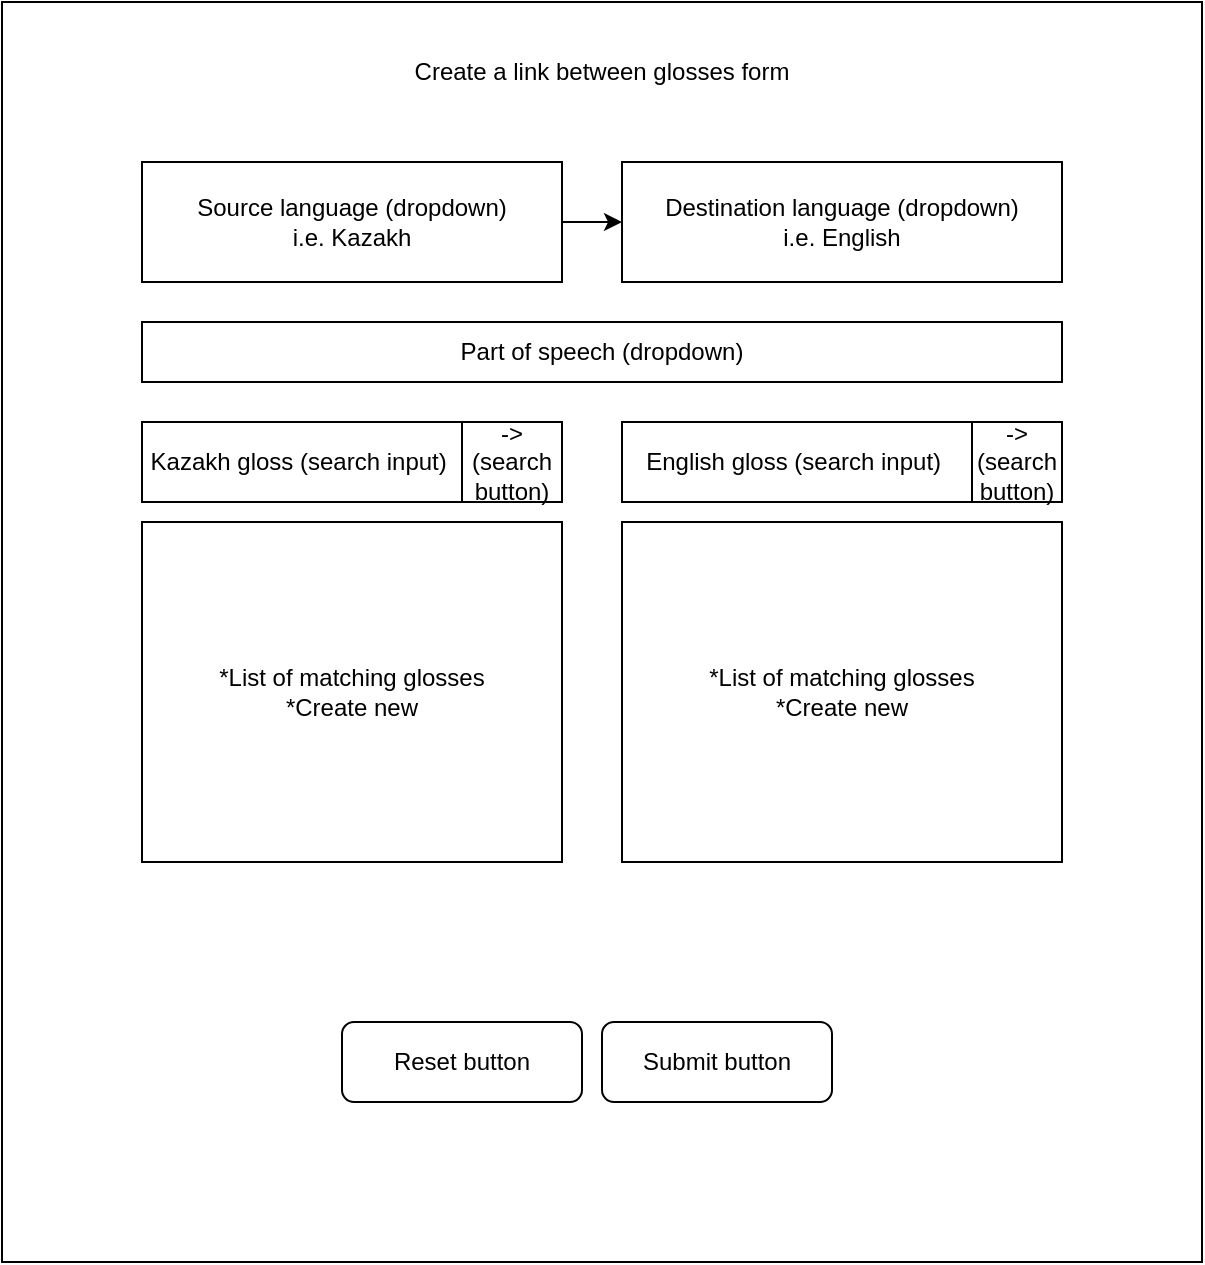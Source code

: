 <mxfile version="24.4.13" type="github">
  <diagram name="Page-1" id="1o-h2F8mf7DfPaxXtpJX">
    <mxGraphModel dx="1242" dy="827" grid="1" gridSize="10" guides="1" tooltips="1" connect="1" arrows="1" fold="1" page="1" pageScale="1" pageWidth="850" pageHeight="1100" math="0" shadow="0">
      <root>
        <mxCell id="0" />
        <mxCell id="1" parent="0" />
        <mxCell id="j3vEFiQilEo-5CjBZaf_-1" value="" style="rounded=0;whiteSpace=wrap;html=1;" parent="1" vertex="1">
          <mxGeometry x="90" y="20" width="600" height="630" as="geometry" />
        </mxCell>
        <mxCell id="j3vEFiQilEo-5CjBZaf_-8" style="edgeStyle=orthogonalEdgeStyle;rounded=0;orthogonalLoop=1;jettySize=auto;html=1;exitX=1;exitY=0.5;exitDx=0;exitDy=0;" parent="1" source="j3vEFiQilEo-5CjBZaf_-2" target="j3vEFiQilEo-5CjBZaf_-6" edge="1">
          <mxGeometry relative="1" as="geometry" />
        </mxCell>
        <mxCell id="j3vEFiQilEo-5CjBZaf_-2" value="Source language (dropdown)&lt;div&gt;i.e. Kazakh&lt;/div&gt;" style="rounded=0;whiteSpace=wrap;html=1;" parent="1" vertex="1">
          <mxGeometry x="160" y="100" width="210" height="60" as="geometry" />
        </mxCell>
        <mxCell id="j3vEFiQilEo-5CjBZaf_-6" value="Destination language (dropdown)&lt;div&gt;i.e. English&lt;/div&gt;" style="rounded=0;whiteSpace=wrap;html=1;" parent="1" vertex="1">
          <mxGeometry x="400" y="100" width="220" height="60" as="geometry" />
        </mxCell>
        <mxCell id="j3vEFiQilEo-5CjBZaf_-9" value="Kazakh gloss (search input)&amp;nbsp;" style="rounded=0;whiteSpace=wrap;html=1;" parent="1" vertex="1">
          <mxGeometry x="160" y="230" width="160" height="40" as="geometry" />
        </mxCell>
        <mxCell id="j3vEFiQilEo-5CjBZaf_-11" value="Part of speech (dropdown)" style="rounded=0;whiteSpace=wrap;html=1;" parent="1" vertex="1">
          <mxGeometry x="160" y="180" width="460" height="30" as="geometry" />
        </mxCell>
        <mxCell id="j3vEFiQilEo-5CjBZaf_-12" value="*List of matching glosses&lt;div&gt;*Create new&lt;/div&gt;" style="rounded=0;whiteSpace=wrap;html=1;" parent="1" vertex="1">
          <mxGeometry x="160" y="280" width="210" height="170" as="geometry" />
        </mxCell>
        <mxCell id="j3vEFiQilEo-5CjBZaf_-13" value="*List of matching glosses&lt;div&gt;*Create new&lt;/div&gt;" style="rounded=0;whiteSpace=wrap;html=1;" parent="1" vertex="1">
          <mxGeometry x="400" y="280" width="220" height="170" as="geometry" />
        </mxCell>
        <mxCell id="j3vEFiQilEo-5CjBZaf_-16" value="Submit button" style="rounded=1;whiteSpace=wrap;html=1;" parent="1" vertex="1">
          <mxGeometry x="390" y="530" width="115" height="40" as="geometry" />
        </mxCell>
        <mxCell id="j3vEFiQilEo-5CjBZaf_-18" value="Reset button" style="rounded=1;whiteSpace=wrap;html=1;" parent="1" vertex="1">
          <mxGeometry x="260" y="530" width="120" height="40" as="geometry" />
        </mxCell>
        <mxCell id="j3vEFiQilEo-5CjBZaf_-19" value="-&amp;gt;&lt;div&gt;(search button)&lt;/div&gt;" style="rounded=0;whiteSpace=wrap;html=1;" parent="1" vertex="1">
          <mxGeometry x="320" y="230" width="50" height="40" as="geometry" />
        </mxCell>
        <mxCell id="j3vEFiQilEo-5CjBZaf_-23" value="English gloss (search input)&amp;nbsp;" style="rounded=0;whiteSpace=wrap;html=1;" parent="1" vertex="1">
          <mxGeometry x="400" y="230" width="175" height="40" as="geometry" />
        </mxCell>
        <mxCell id="j3vEFiQilEo-5CjBZaf_-24" value="-&amp;gt;&lt;div&gt;(search button)&lt;/div&gt;" style="rounded=0;whiteSpace=wrap;html=1;" parent="1" vertex="1">
          <mxGeometry x="575" y="230" width="45" height="40" as="geometry" />
        </mxCell>
        <mxCell id="J_2sAnnGTBxLTEutRdm5-1" value="Create a link between glosses form" style="text;html=1;align=center;verticalAlign=middle;whiteSpace=wrap;rounded=0;" vertex="1" parent="1">
          <mxGeometry x="210" y="40" width="360" height="30" as="geometry" />
        </mxCell>
      </root>
    </mxGraphModel>
  </diagram>
</mxfile>
